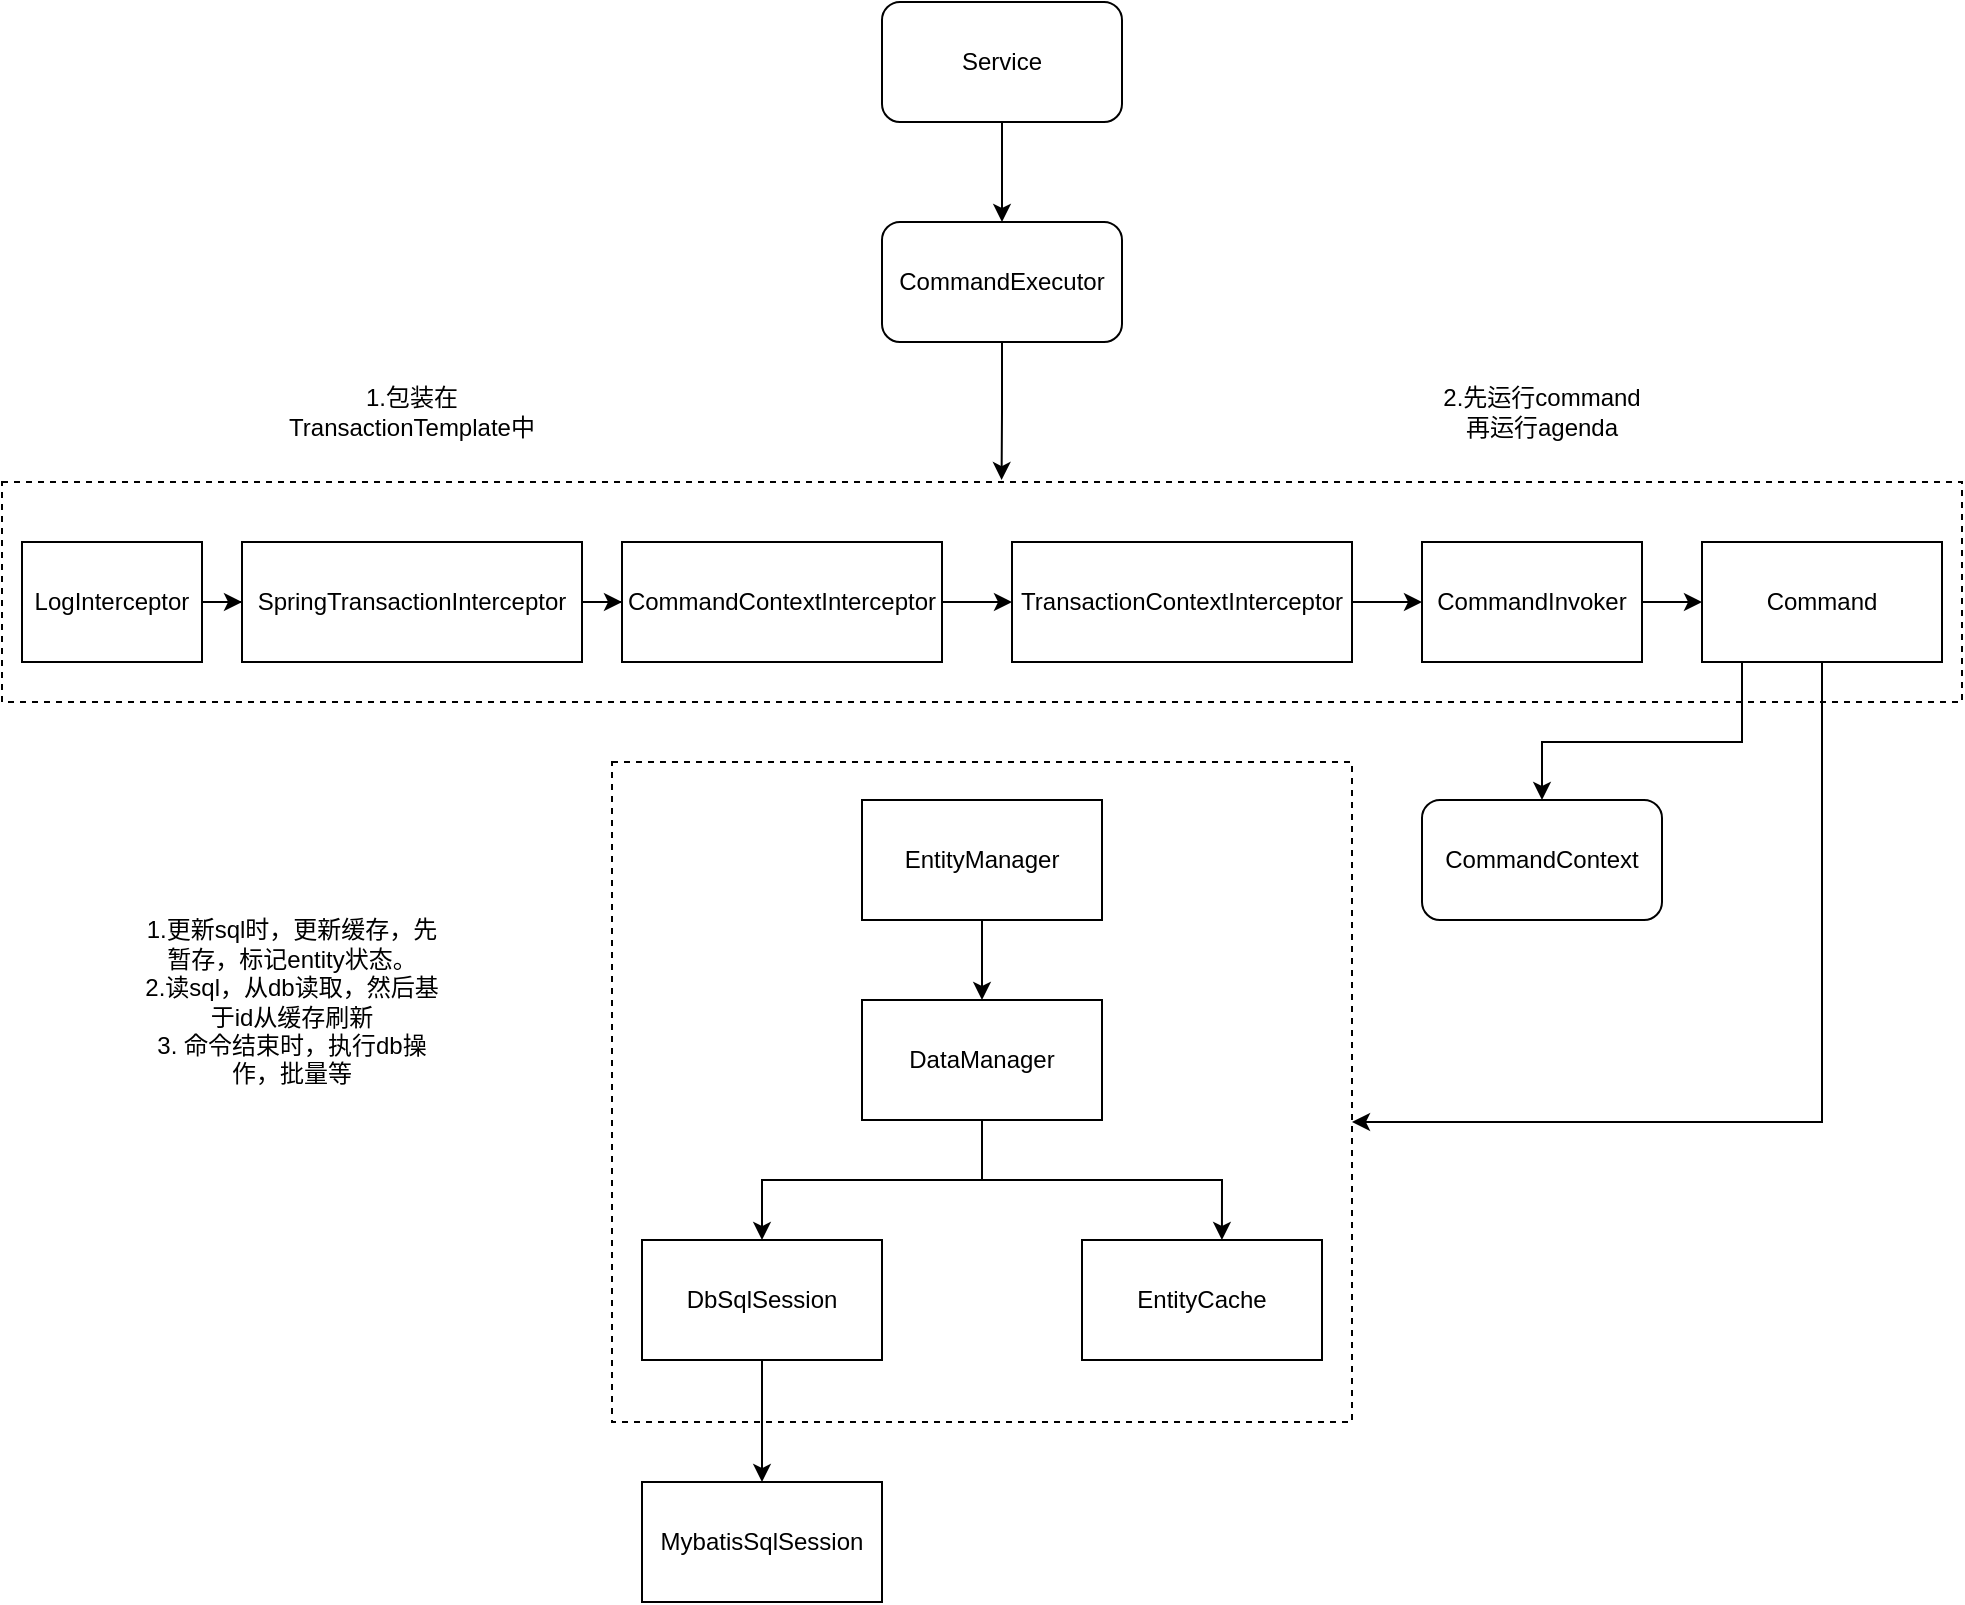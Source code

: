 <mxfile version="21.2.9" type="github">
  <diagram name="第 1 页" id="ItaRV95mY0Xa-xprcMig">
    <mxGraphModel dx="1781" dy="1675" grid="1" gridSize="10" guides="1" tooltips="1" connect="1" arrows="1" fold="1" page="1" pageScale="1" pageWidth="827" pageHeight="1169" math="0" shadow="0">
      <root>
        <mxCell id="0" />
        <mxCell id="1" parent="0" />
        <mxCell id="C3GOMGTe3OPLfGUiWCGx-21" value="" style="rounded=0;whiteSpace=wrap;html=1;dashed=1;" vertex="1" parent="1">
          <mxGeometry x="-190" y="40" width="980" height="110" as="geometry" />
        </mxCell>
        <mxCell id="C3GOMGTe3OPLfGUiWCGx-19" value="" style="rounded=0;whiteSpace=wrap;html=1;dashed=1;" vertex="1" parent="1">
          <mxGeometry x="115" y="180" width="370" height="330" as="geometry" />
        </mxCell>
        <mxCell id="C3GOMGTe3OPLfGUiWCGx-3" value="" style="edgeStyle=orthogonalEdgeStyle;rounded=0;orthogonalLoop=1;jettySize=auto;html=1;" edge="1" parent="1" source="C3GOMGTe3OPLfGUiWCGx-1" target="C3GOMGTe3OPLfGUiWCGx-2">
          <mxGeometry relative="1" as="geometry" />
        </mxCell>
        <mxCell id="C3GOMGTe3OPLfGUiWCGx-1" value="EntityManager" style="rounded=0;whiteSpace=wrap;html=1;" vertex="1" parent="1">
          <mxGeometry x="240" y="199" width="120" height="60" as="geometry" />
        </mxCell>
        <mxCell id="C3GOMGTe3OPLfGUiWCGx-5" value="" style="edgeStyle=orthogonalEdgeStyle;rounded=0;orthogonalLoop=1;jettySize=auto;html=1;" edge="1" parent="1" source="C3GOMGTe3OPLfGUiWCGx-2" target="C3GOMGTe3OPLfGUiWCGx-4">
          <mxGeometry relative="1" as="geometry" />
        </mxCell>
        <mxCell id="C3GOMGTe3OPLfGUiWCGx-7" style="edgeStyle=orthogonalEdgeStyle;rounded=0;orthogonalLoop=1;jettySize=auto;html=1;entryX=0.583;entryY=0;entryDx=0;entryDy=0;entryPerimeter=0;" edge="1" parent="1" source="C3GOMGTe3OPLfGUiWCGx-2" target="C3GOMGTe3OPLfGUiWCGx-6">
          <mxGeometry relative="1" as="geometry" />
        </mxCell>
        <mxCell id="C3GOMGTe3OPLfGUiWCGx-2" value="DataManager" style="rounded=0;whiteSpace=wrap;html=1;" vertex="1" parent="1">
          <mxGeometry x="240" y="299" width="120" height="60" as="geometry" />
        </mxCell>
        <mxCell id="C3GOMGTe3OPLfGUiWCGx-27" style="edgeStyle=orthogonalEdgeStyle;rounded=0;orthogonalLoop=1;jettySize=auto;html=1;entryX=0.5;entryY=0;entryDx=0;entryDy=0;" edge="1" parent="1" source="C3GOMGTe3OPLfGUiWCGx-4" target="C3GOMGTe3OPLfGUiWCGx-26">
          <mxGeometry relative="1" as="geometry" />
        </mxCell>
        <mxCell id="C3GOMGTe3OPLfGUiWCGx-4" value="DbSqlSession" style="rounded=0;whiteSpace=wrap;html=1;" vertex="1" parent="1">
          <mxGeometry x="130" y="419" width="120" height="60" as="geometry" />
        </mxCell>
        <mxCell id="C3GOMGTe3OPLfGUiWCGx-6" value="EntityCache" style="rounded=0;whiteSpace=wrap;html=1;" vertex="1" parent="1">
          <mxGeometry x="350" y="419" width="120" height="60" as="geometry" />
        </mxCell>
        <mxCell id="C3GOMGTe3OPLfGUiWCGx-31" style="edgeStyle=orthogonalEdgeStyle;rounded=0;orthogonalLoop=1;jettySize=auto;html=1;entryX=0.5;entryY=0;entryDx=0;entryDy=0;" edge="1" parent="1" source="C3GOMGTe3OPLfGUiWCGx-8" target="C3GOMGTe3OPLfGUiWCGx-11">
          <mxGeometry relative="1" as="geometry" />
        </mxCell>
        <mxCell id="C3GOMGTe3OPLfGUiWCGx-8" value="Service" style="rounded=1;whiteSpace=wrap;html=1;" vertex="1" parent="1">
          <mxGeometry x="250" y="-200" width="120" height="60" as="geometry" />
        </mxCell>
        <mxCell id="C3GOMGTe3OPLfGUiWCGx-20" style="edgeStyle=orthogonalEdgeStyle;rounded=0;orthogonalLoop=1;jettySize=auto;html=1;" edge="1" parent="1" source="C3GOMGTe3OPLfGUiWCGx-9" target="C3GOMGTe3OPLfGUiWCGx-19">
          <mxGeometry relative="1" as="geometry">
            <Array as="points">
              <mxPoint x="720" y="360" />
            </Array>
          </mxGeometry>
        </mxCell>
        <mxCell id="C3GOMGTe3OPLfGUiWCGx-25" style="edgeStyle=orthogonalEdgeStyle;rounded=0;orthogonalLoop=1;jettySize=auto;html=1;" edge="1" parent="1" source="C3GOMGTe3OPLfGUiWCGx-9" target="C3GOMGTe3OPLfGUiWCGx-23">
          <mxGeometry relative="1" as="geometry">
            <Array as="points">
              <mxPoint x="680" y="170" />
              <mxPoint x="580" y="170" />
            </Array>
          </mxGeometry>
        </mxCell>
        <mxCell id="C3GOMGTe3OPLfGUiWCGx-9" value="Command" style="rounded=0;whiteSpace=wrap;html=1;" vertex="1" parent="1">
          <mxGeometry x="660" y="70" width="120" height="60" as="geometry" />
        </mxCell>
        <mxCell id="C3GOMGTe3OPLfGUiWCGx-15" style="edgeStyle=orthogonalEdgeStyle;rounded=0;orthogonalLoop=1;jettySize=auto;html=1;entryX=0;entryY=0.5;entryDx=0;entryDy=0;" edge="1" parent="1" source="C3GOMGTe3OPLfGUiWCGx-10" target="C3GOMGTe3OPLfGUiWCGx-12">
          <mxGeometry relative="1" as="geometry" />
        </mxCell>
        <mxCell id="C3GOMGTe3OPLfGUiWCGx-10" value="LogInterceptor" style="rounded=0;whiteSpace=wrap;html=1;" vertex="1" parent="1">
          <mxGeometry x="-180" y="70" width="90" height="60" as="geometry" />
        </mxCell>
        <mxCell id="C3GOMGTe3OPLfGUiWCGx-32" style="edgeStyle=orthogonalEdgeStyle;rounded=0;orthogonalLoop=1;jettySize=auto;html=1;entryX=0.51;entryY=-0.009;entryDx=0;entryDy=0;entryPerimeter=0;" edge="1" parent="1" source="C3GOMGTe3OPLfGUiWCGx-11" target="C3GOMGTe3OPLfGUiWCGx-21">
          <mxGeometry relative="1" as="geometry" />
        </mxCell>
        <mxCell id="C3GOMGTe3OPLfGUiWCGx-11" value="CommandExecutor" style="rounded=1;whiteSpace=wrap;html=1;" vertex="1" parent="1">
          <mxGeometry x="250" y="-90" width="120" height="60" as="geometry" />
        </mxCell>
        <mxCell id="C3GOMGTe3OPLfGUiWCGx-16" style="edgeStyle=orthogonalEdgeStyle;rounded=0;orthogonalLoop=1;jettySize=auto;html=1;" edge="1" parent="1" source="C3GOMGTe3OPLfGUiWCGx-12" target="C3GOMGTe3OPLfGUiWCGx-13">
          <mxGeometry relative="1" as="geometry" />
        </mxCell>
        <mxCell id="C3GOMGTe3OPLfGUiWCGx-12" value="SpringTransactionInterceptor" style="rounded=0;whiteSpace=wrap;html=1;" vertex="1" parent="1">
          <mxGeometry x="-70" y="70" width="170" height="60" as="geometry" />
        </mxCell>
        <mxCell id="C3GOMGTe3OPLfGUiWCGx-29" style="edgeStyle=orthogonalEdgeStyle;rounded=0;orthogonalLoop=1;jettySize=auto;html=1;" edge="1" parent="1" source="C3GOMGTe3OPLfGUiWCGx-13" target="C3GOMGTe3OPLfGUiWCGx-28">
          <mxGeometry relative="1" as="geometry" />
        </mxCell>
        <mxCell id="C3GOMGTe3OPLfGUiWCGx-13" value="CommandContextInterceptor" style="rounded=0;whiteSpace=wrap;html=1;" vertex="1" parent="1">
          <mxGeometry x="120" y="70" width="160" height="60" as="geometry" />
        </mxCell>
        <mxCell id="C3GOMGTe3OPLfGUiWCGx-18" style="edgeStyle=orthogonalEdgeStyle;rounded=0;orthogonalLoop=1;jettySize=auto;html=1;entryX=0;entryY=0.5;entryDx=0;entryDy=0;" edge="1" parent="1" source="C3GOMGTe3OPLfGUiWCGx-14" target="C3GOMGTe3OPLfGUiWCGx-9">
          <mxGeometry relative="1" as="geometry" />
        </mxCell>
        <mxCell id="C3GOMGTe3OPLfGUiWCGx-14" value="CommandInvoker" style="rounded=0;whiteSpace=wrap;html=1;" vertex="1" parent="1">
          <mxGeometry x="520" y="70" width="110" height="60" as="geometry" />
        </mxCell>
        <mxCell id="C3GOMGTe3OPLfGUiWCGx-22" value="1.更新sql时，更新缓存，先暂存，标记entity状态。&lt;br&gt;2.读sql，从db读取，然后基于id从缓存刷新&lt;br&gt;3. 命令结束时，执行db操作，批量等" style="text;html=1;strokeColor=none;fillColor=none;align=center;verticalAlign=middle;whiteSpace=wrap;rounded=0;" vertex="1" parent="1">
          <mxGeometry x="-120" y="250" width="150" height="100" as="geometry" />
        </mxCell>
        <mxCell id="C3GOMGTe3OPLfGUiWCGx-23" value="CommandContext" style="rounded=1;whiteSpace=wrap;html=1;" vertex="1" parent="1">
          <mxGeometry x="520" y="199" width="120" height="60" as="geometry" />
        </mxCell>
        <mxCell id="C3GOMGTe3OPLfGUiWCGx-26" value="MybatisSqlSession" style="rounded=0;whiteSpace=wrap;html=1;" vertex="1" parent="1">
          <mxGeometry x="130" y="540" width="120" height="60" as="geometry" />
        </mxCell>
        <mxCell id="C3GOMGTe3OPLfGUiWCGx-30" style="edgeStyle=orthogonalEdgeStyle;rounded=0;orthogonalLoop=1;jettySize=auto;html=1;" edge="1" parent="1" source="C3GOMGTe3OPLfGUiWCGx-28" target="C3GOMGTe3OPLfGUiWCGx-14">
          <mxGeometry relative="1" as="geometry" />
        </mxCell>
        <mxCell id="C3GOMGTe3OPLfGUiWCGx-28" value="TransactionContextInterceptor" style="rounded=0;whiteSpace=wrap;html=1;" vertex="1" parent="1">
          <mxGeometry x="315" y="70" width="170" height="60" as="geometry" />
        </mxCell>
        <mxCell id="C3GOMGTe3OPLfGUiWCGx-33" value="1.包装在TransactionTemplate中" style="text;html=1;strokeColor=none;fillColor=none;align=center;verticalAlign=middle;whiteSpace=wrap;rounded=0;" vertex="1" parent="1">
          <mxGeometry x="-55" y="-10" width="140" height="30" as="geometry" />
        </mxCell>
        <mxCell id="C3GOMGTe3OPLfGUiWCGx-34" value="2.先运行command&lt;br&gt;再运行agenda" style="text;html=1;strokeColor=none;fillColor=none;align=center;verticalAlign=middle;whiteSpace=wrap;rounded=0;" vertex="1" parent="1">
          <mxGeometry x="510" y="-10" width="140" height="30" as="geometry" />
        </mxCell>
      </root>
    </mxGraphModel>
  </diagram>
</mxfile>
